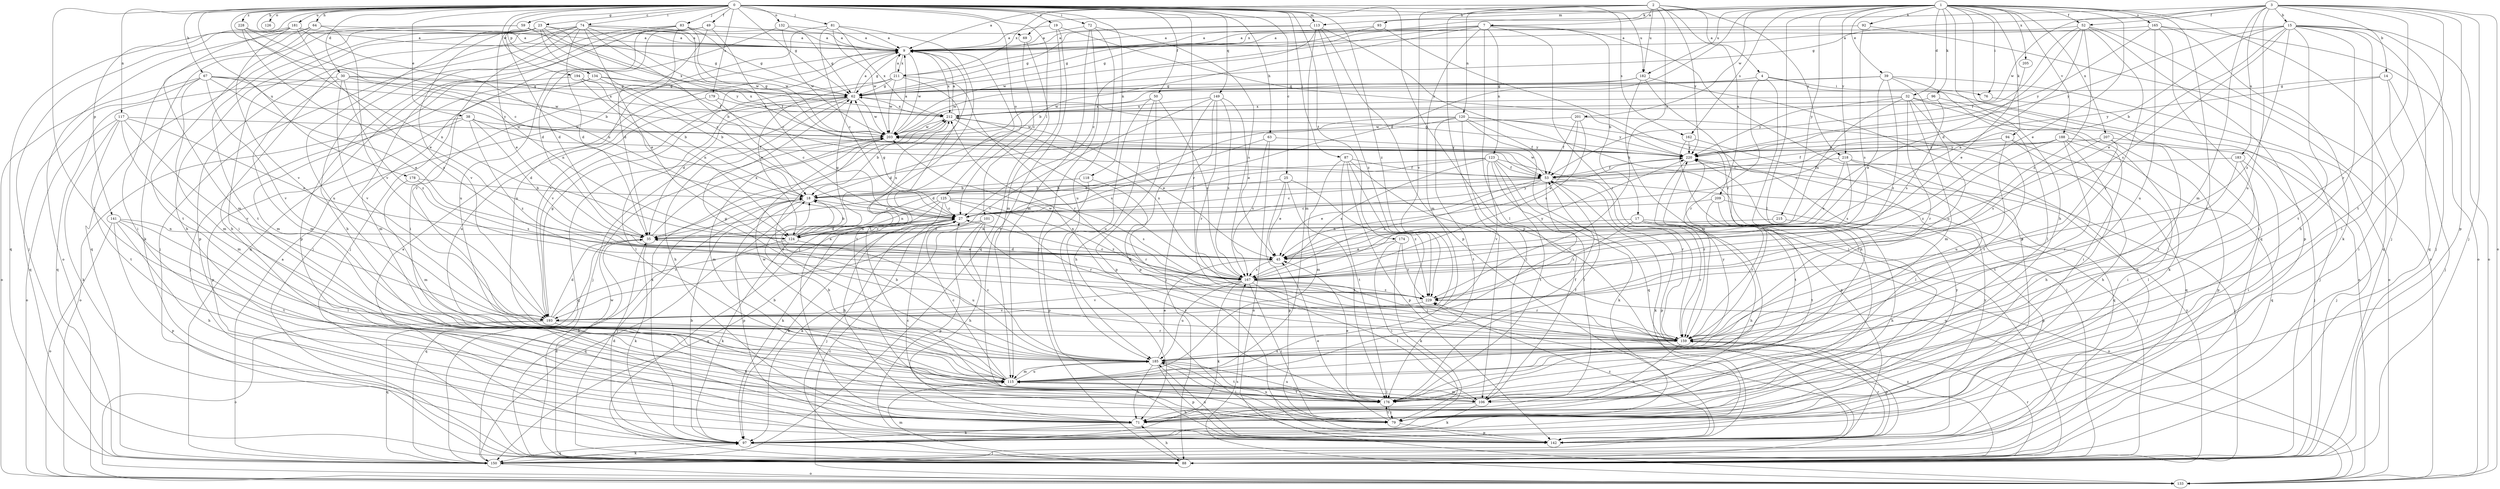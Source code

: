 strict digraph  {
0;
1;
2;
3;
4;
7;
9;
14;
15;
17;
18;
19;
23;
25;
27;
30;
32;
35;
38;
39;
45;
49;
50;
52;
53;
59;
62;
63;
64;
67;
69;
71;
72;
74;
76;
79;
81;
83;
87;
88;
92;
93;
94;
96;
97;
101;
106;
113;
115;
117;
118;
120;
123;
124;
125;
126;
132;
133;
134;
141;
142;
149;
150;
159;
162;
165;
167;
174;
176;
178;
179;
181;
182;
183;
185;
188;
193;
194;
201;
203;
205;
207;
209;
211;
212;
215;
218;
220;
228;
229;
0 -> 19  [label=c];
0 -> 23  [label=c];
0 -> 25  [label=c];
0 -> 27  [label=c];
0 -> 30  [label=d];
0 -> 38  [label=e];
0 -> 49  [label=f];
0 -> 50  [label=f];
0 -> 59  [label=g];
0 -> 62  [label=g];
0 -> 63  [label=h];
0 -> 64  [label=h];
0 -> 67  [label=h];
0 -> 69  [label=h];
0 -> 72  [label=i];
0 -> 74  [label=i];
0 -> 81  [label=j];
0 -> 83  [label=j];
0 -> 87  [label=j];
0 -> 101  [label=l];
0 -> 106  [label=l];
0 -> 113  [label=m];
0 -> 117  [label=n];
0 -> 118  [label=n];
0 -> 125  [label=o];
0 -> 126  [label=o];
0 -> 132  [label=o];
0 -> 134  [label=p];
0 -> 141  [label=p];
0 -> 142  [label=p];
0 -> 149  [label=q];
0 -> 159  [label=r];
0 -> 162  [label=s];
0 -> 174  [label=t];
0 -> 178  [label=u];
0 -> 179  [label=u];
0 -> 181  [label=u];
0 -> 182  [label=u];
0 -> 194  [label=w];
0 -> 228  [label=z];
0 -> 229  [label=z];
1 -> 32  [label=d];
1 -> 35  [label=d];
1 -> 39  [label=e];
1 -> 45  [label=e];
1 -> 52  [label=f];
1 -> 69  [label=h];
1 -> 71  [label=h];
1 -> 76  [label=i];
1 -> 88  [label=j];
1 -> 92  [label=k];
1 -> 93  [label=k];
1 -> 94  [label=k];
1 -> 96  [label=k];
1 -> 106  [label=l];
1 -> 113  [label=m];
1 -> 150  [label=q];
1 -> 162  [label=s];
1 -> 165  [label=s];
1 -> 176  [label=t];
1 -> 182  [label=u];
1 -> 188  [label=v];
1 -> 201  [label=w];
1 -> 205  [label=x];
1 -> 207  [label=x];
1 -> 215  [label=y];
1 -> 218  [label=y];
2 -> 4  [label=a];
2 -> 7  [label=a];
2 -> 9  [label=a];
2 -> 106  [label=l];
2 -> 120  [label=n];
2 -> 182  [label=u];
2 -> 193  [label=v];
2 -> 209  [label=x];
2 -> 211  [label=x];
2 -> 218  [label=y];
2 -> 220  [label=y];
2 -> 229  [label=z];
3 -> 14  [label=b];
3 -> 15  [label=b];
3 -> 52  [label=f];
3 -> 62  [label=g];
3 -> 88  [label=j];
3 -> 115  [label=m];
3 -> 133  [label=o];
3 -> 142  [label=p];
3 -> 159  [label=r];
3 -> 176  [label=t];
3 -> 183  [label=u];
3 -> 185  [label=u];
3 -> 203  [label=w];
3 -> 211  [label=x];
4 -> 62  [label=g];
4 -> 71  [label=h];
4 -> 76  [label=i];
4 -> 133  [label=o];
4 -> 159  [label=r];
7 -> 9  [label=a];
7 -> 17  [label=b];
7 -> 18  [label=b];
7 -> 62  [label=g];
7 -> 106  [label=l];
7 -> 115  [label=m];
7 -> 123  [label=n];
7 -> 142  [label=p];
7 -> 159  [label=r];
7 -> 203  [label=w];
9 -> 62  [label=g];
9 -> 176  [label=t];
9 -> 193  [label=v];
9 -> 203  [label=w];
9 -> 211  [label=x];
9 -> 212  [label=x];
14 -> 62  [label=g];
14 -> 79  [label=i];
14 -> 88  [label=j];
14 -> 220  [label=y];
15 -> 9  [label=a];
15 -> 18  [label=b];
15 -> 45  [label=e];
15 -> 71  [label=h];
15 -> 79  [label=i];
15 -> 88  [label=j];
15 -> 133  [label=o];
15 -> 150  [label=q];
15 -> 167  [label=s];
15 -> 176  [label=t];
15 -> 220  [label=y];
15 -> 229  [label=z];
17 -> 71  [label=h];
17 -> 124  [label=n];
17 -> 133  [label=o];
17 -> 159  [label=r];
17 -> 229  [label=z];
18 -> 27  [label=c];
18 -> 88  [label=j];
18 -> 142  [label=p];
19 -> 9  [label=a];
19 -> 79  [label=i];
19 -> 115  [label=m];
19 -> 220  [label=y];
23 -> 9  [label=a];
23 -> 27  [label=c];
23 -> 35  [label=d];
23 -> 45  [label=e];
23 -> 53  [label=f];
23 -> 62  [label=g];
23 -> 71  [label=h];
23 -> 79  [label=i];
23 -> 150  [label=q];
23 -> 185  [label=u];
23 -> 193  [label=v];
23 -> 220  [label=y];
25 -> 18  [label=b];
25 -> 45  [label=e];
25 -> 142  [label=p];
25 -> 176  [label=t];
25 -> 229  [label=z];
27 -> 35  [label=d];
27 -> 62  [label=g];
27 -> 88  [label=j];
27 -> 97  [label=k];
27 -> 124  [label=n];
27 -> 150  [label=q];
27 -> 220  [label=y];
30 -> 62  [label=g];
30 -> 115  [label=m];
30 -> 124  [label=n];
30 -> 150  [label=q];
30 -> 193  [label=v];
30 -> 212  [label=x];
30 -> 229  [label=z];
32 -> 79  [label=i];
32 -> 97  [label=k];
32 -> 115  [label=m];
32 -> 124  [label=n];
32 -> 159  [label=r];
32 -> 176  [label=t];
32 -> 212  [label=x];
32 -> 220  [label=y];
35 -> 45  [label=e];
35 -> 97  [label=k];
35 -> 150  [label=q];
35 -> 212  [label=x];
38 -> 35  [label=d];
38 -> 53  [label=f];
38 -> 133  [label=o];
38 -> 142  [label=p];
38 -> 203  [label=w];
38 -> 229  [label=z];
39 -> 45  [label=e];
39 -> 62  [label=g];
39 -> 106  [label=l];
39 -> 133  [label=o];
39 -> 185  [label=u];
39 -> 203  [label=w];
39 -> 229  [label=z];
45 -> 35  [label=d];
45 -> 167  [label=s];
49 -> 9  [label=a];
49 -> 27  [label=c];
49 -> 79  [label=i];
49 -> 88  [label=j];
49 -> 150  [label=q];
49 -> 185  [label=u];
50 -> 71  [label=h];
50 -> 142  [label=p];
50 -> 167  [label=s];
50 -> 185  [label=u];
50 -> 212  [label=x];
52 -> 9  [label=a];
52 -> 35  [label=d];
52 -> 45  [label=e];
52 -> 53  [label=f];
52 -> 142  [label=p];
52 -> 150  [label=q];
52 -> 159  [label=r];
52 -> 229  [label=z];
53 -> 18  [label=b];
53 -> 27  [label=c];
53 -> 45  [label=e];
53 -> 88  [label=j];
53 -> 97  [label=k];
53 -> 142  [label=p];
53 -> 167  [label=s];
53 -> 193  [label=v];
53 -> 203  [label=w];
59 -> 9  [label=a];
59 -> 97  [label=k];
59 -> 176  [label=t];
59 -> 212  [label=x];
62 -> 9  [label=a];
62 -> 35  [label=d];
62 -> 71  [label=h];
62 -> 88  [label=j];
62 -> 106  [label=l];
62 -> 203  [label=w];
62 -> 212  [label=x];
63 -> 124  [label=n];
63 -> 133  [label=o];
63 -> 167  [label=s];
63 -> 220  [label=y];
64 -> 9  [label=a];
64 -> 79  [label=i];
64 -> 133  [label=o];
64 -> 176  [label=t];
64 -> 193  [label=v];
67 -> 45  [label=e];
67 -> 62  [label=g];
67 -> 115  [label=m];
67 -> 133  [label=o];
67 -> 150  [label=q];
67 -> 193  [label=v];
67 -> 203  [label=w];
67 -> 220  [label=y];
69 -> 27  [label=c];
69 -> 150  [label=q];
71 -> 9  [label=a];
71 -> 97  [label=k];
72 -> 9  [label=a];
72 -> 88  [label=j];
72 -> 115  [label=m];
72 -> 167  [label=s];
72 -> 185  [label=u];
74 -> 9  [label=a];
74 -> 18  [label=b];
74 -> 35  [label=d];
74 -> 45  [label=e];
74 -> 53  [label=f];
74 -> 71  [label=h];
74 -> 88  [label=j];
74 -> 142  [label=p];
74 -> 159  [label=r];
74 -> 203  [label=w];
76 -> 88  [label=j];
79 -> 27  [label=c];
79 -> 45  [label=e];
79 -> 142  [label=p];
79 -> 176  [label=t];
79 -> 185  [label=u];
79 -> 220  [label=y];
81 -> 9  [label=a];
81 -> 27  [label=c];
81 -> 88  [label=j];
81 -> 185  [label=u];
81 -> 203  [label=w];
81 -> 212  [label=x];
83 -> 9  [label=a];
83 -> 35  [label=d];
83 -> 62  [label=g];
83 -> 71  [label=h];
83 -> 88  [label=j];
83 -> 142  [label=p];
83 -> 203  [label=w];
87 -> 53  [label=f];
87 -> 88  [label=j];
87 -> 115  [label=m];
87 -> 133  [label=o];
87 -> 142  [label=p];
87 -> 176  [label=t];
88 -> 35  [label=d];
88 -> 71  [label=h];
88 -> 115  [label=m];
88 -> 159  [label=r];
88 -> 203  [label=w];
88 -> 220  [label=y];
88 -> 229  [label=z];
92 -> 9  [label=a];
92 -> 133  [label=o];
92 -> 167  [label=s];
93 -> 9  [label=a];
93 -> 62  [label=g];
93 -> 159  [label=r];
94 -> 53  [label=f];
94 -> 71  [label=h];
94 -> 79  [label=i];
94 -> 185  [label=u];
94 -> 220  [label=y];
96 -> 167  [label=s];
96 -> 176  [label=t];
96 -> 212  [label=x];
97 -> 9  [label=a];
97 -> 18  [label=b];
97 -> 35  [label=d];
97 -> 88  [label=j];
97 -> 150  [label=q];
97 -> 212  [label=x];
97 -> 220  [label=y];
101 -> 71  [label=h];
101 -> 97  [label=k];
101 -> 124  [label=n];
101 -> 142  [label=p];
101 -> 176  [label=t];
106 -> 71  [label=h];
106 -> 97  [label=k];
106 -> 115  [label=m];
113 -> 9  [label=a];
113 -> 27  [label=c];
113 -> 62  [label=g];
113 -> 88  [label=j];
113 -> 115  [label=m];
113 -> 142  [label=p];
113 -> 229  [label=z];
115 -> 18  [label=b];
115 -> 27  [label=c];
115 -> 53  [label=f];
115 -> 106  [label=l];
115 -> 176  [label=t];
115 -> 185  [label=u];
115 -> 203  [label=w];
117 -> 45  [label=e];
117 -> 97  [label=k];
117 -> 115  [label=m];
117 -> 133  [label=o];
117 -> 176  [label=t];
117 -> 193  [label=v];
117 -> 203  [label=w];
118 -> 18  [label=b];
118 -> 142  [label=p];
118 -> 159  [label=r];
120 -> 27  [label=c];
120 -> 35  [label=d];
120 -> 53  [label=f];
120 -> 88  [label=j];
120 -> 106  [label=l];
120 -> 150  [label=q];
120 -> 176  [label=t];
120 -> 203  [label=w];
120 -> 220  [label=y];
123 -> 27  [label=c];
123 -> 35  [label=d];
123 -> 53  [label=f];
123 -> 97  [label=k];
123 -> 106  [label=l];
123 -> 159  [label=r];
123 -> 167  [label=s];
123 -> 176  [label=t];
123 -> 193  [label=v];
124 -> 18  [label=b];
124 -> 27  [label=c];
124 -> 62  [label=g];
124 -> 97  [label=k];
124 -> 150  [label=q];
124 -> 185  [label=u];
124 -> 212  [label=x];
125 -> 27  [label=c];
125 -> 71  [label=h];
125 -> 97  [label=k];
125 -> 124  [label=n];
125 -> 159  [label=r];
125 -> 167  [label=s];
125 -> 229  [label=z];
132 -> 9  [label=a];
132 -> 35  [label=d];
132 -> 62  [label=g];
132 -> 203  [label=w];
133 -> 27  [label=c];
133 -> 167  [label=s];
134 -> 18  [label=b];
134 -> 62  [label=g];
134 -> 88  [label=j];
134 -> 115  [label=m];
134 -> 212  [label=x];
141 -> 71  [label=h];
141 -> 106  [label=l];
141 -> 124  [label=n];
141 -> 133  [label=o];
141 -> 142  [label=p];
141 -> 176  [label=t];
142 -> 159  [label=r];
142 -> 185  [label=u];
142 -> 229  [label=z];
149 -> 45  [label=e];
149 -> 88  [label=j];
149 -> 142  [label=p];
149 -> 159  [label=r];
149 -> 167  [label=s];
149 -> 193  [label=v];
149 -> 212  [label=x];
150 -> 9  [label=a];
150 -> 18  [label=b];
150 -> 97  [label=k];
150 -> 133  [label=o];
159 -> 62  [label=g];
159 -> 71  [label=h];
159 -> 142  [label=p];
159 -> 185  [label=u];
159 -> 212  [label=x];
162 -> 142  [label=p];
162 -> 150  [label=q];
162 -> 220  [label=y];
165 -> 9  [label=a];
165 -> 79  [label=i];
165 -> 97  [label=k];
165 -> 133  [label=o];
165 -> 185  [label=u];
165 -> 220  [label=y];
167 -> 27  [label=c];
167 -> 35  [label=d];
167 -> 79  [label=i];
167 -> 97  [label=k];
167 -> 106  [label=l];
167 -> 159  [label=r];
167 -> 185  [label=u];
167 -> 193  [label=v];
167 -> 203  [label=w];
167 -> 212  [label=x];
167 -> 220  [label=y];
167 -> 229  [label=z];
174 -> 45  [label=e];
174 -> 79  [label=i];
174 -> 97  [label=k];
174 -> 229  [label=z];
176 -> 18  [label=b];
176 -> 45  [label=e];
176 -> 53  [label=f];
176 -> 79  [label=i];
176 -> 185  [label=u];
178 -> 18  [label=b];
178 -> 115  [label=m];
178 -> 167  [label=s];
179 -> 27  [label=c];
179 -> 185  [label=u];
179 -> 212  [label=x];
181 -> 9  [label=a];
181 -> 88  [label=j];
181 -> 115  [label=m];
181 -> 124  [label=n];
181 -> 150  [label=q];
181 -> 193  [label=v];
181 -> 229  [label=z];
182 -> 62  [label=g];
182 -> 79  [label=i];
182 -> 115  [label=m];
182 -> 150  [label=q];
182 -> 203  [label=w];
183 -> 53  [label=f];
183 -> 79  [label=i];
183 -> 106  [label=l];
183 -> 159  [label=r];
185 -> 18  [label=b];
185 -> 27  [label=c];
185 -> 45  [label=e];
185 -> 71  [label=h];
185 -> 79  [label=i];
185 -> 115  [label=m];
185 -> 142  [label=p];
185 -> 176  [label=t];
185 -> 220  [label=y];
188 -> 27  [label=c];
188 -> 71  [label=h];
188 -> 88  [label=j];
188 -> 150  [label=q];
188 -> 176  [label=t];
188 -> 220  [label=y];
188 -> 229  [label=z];
193 -> 27  [label=c];
193 -> 35  [label=d];
193 -> 62  [label=g];
193 -> 71  [label=h];
193 -> 133  [label=o];
193 -> 150  [label=q];
193 -> 159  [label=r];
194 -> 18  [label=b];
194 -> 62  [label=g];
194 -> 115  [label=m];
194 -> 124  [label=n];
201 -> 45  [label=e];
201 -> 53  [label=f];
201 -> 150  [label=q];
201 -> 167  [label=s];
201 -> 203  [label=w];
203 -> 9  [label=a];
203 -> 115  [label=m];
203 -> 150  [label=q];
203 -> 185  [label=u];
203 -> 220  [label=y];
205 -> 45  [label=e];
207 -> 88  [label=j];
207 -> 142  [label=p];
207 -> 159  [label=r];
207 -> 167  [label=s];
207 -> 220  [label=y];
209 -> 27  [label=c];
209 -> 142  [label=p];
209 -> 159  [label=r];
209 -> 176  [label=t];
211 -> 9  [label=a];
211 -> 62  [label=g];
211 -> 124  [label=n];
211 -> 159  [label=r];
211 -> 176  [label=t];
211 -> 193  [label=v];
211 -> 203  [label=w];
212 -> 9  [label=a];
212 -> 18  [label=b];
212 -> 45  [label=e];
212 -> 167  [label=s];
212 -> 203  [label=w];
215 -> 71  [label=h];
215 -> 124  [label=n];
218 -> 45  [label=e];
218 -> 53  [label=f];
218 -> 88  [label=j];
218 -> 106  [label=l];
218 -> 167  [label=s];
220 -> 53  [label=f];
220 -> 62  [label=g];
220 -> 159  [label=r];
220 -> 176  [label=t];
228 -> 9  [label=a];
228 -> 18  [label=b];
228 -> 45  [label=e];
228 -> 124  [label=n];
229 -> 193  [label=v];
}
